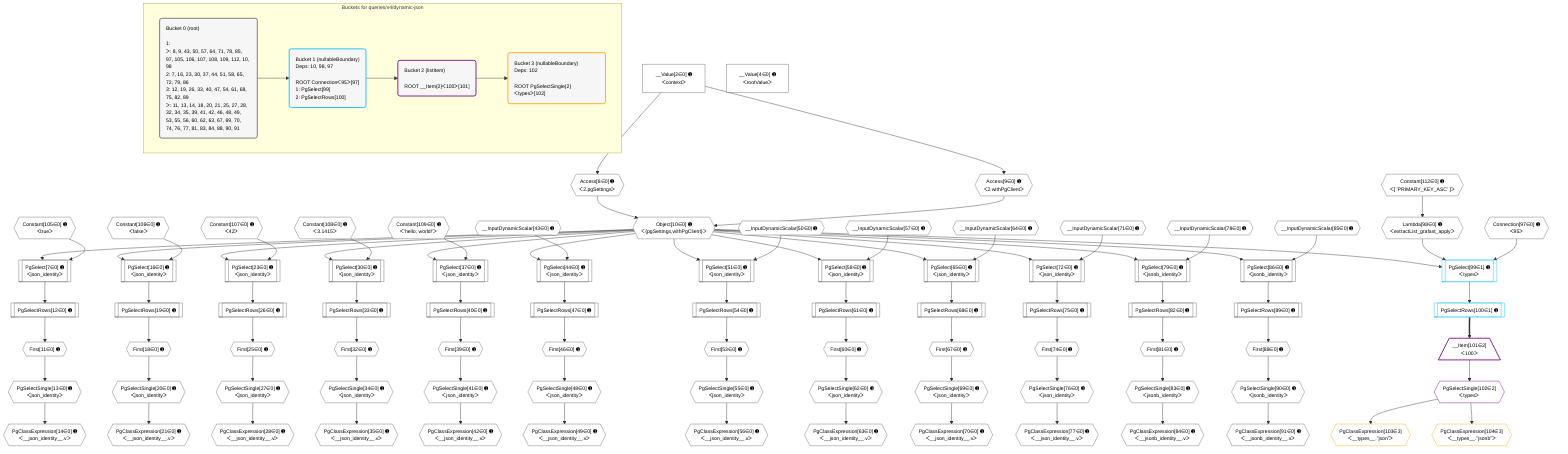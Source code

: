 %%{init: {'themeVariables': { 'fontSize': '12px'}}}%%
graph TD
    classDef path fill:#eee,stroke:#000,color:#000
    classDef plan fill:#fff,stroke-width:1px,color:#000
    classDef itemplan fill:#fff,stroke-width:2px,color:#000
    classDef unbatchedplan fill:#dff,stroke-width:1px,color:#000
    classDef sideeffectplan fill:#fcc,stroke-width:2px,color:#000
    classDef bucket fill:#f6f6f6,color:#000,stroke-width:2px,text-align:left


    %% plan dependencies
    PgSelect7[["PgSelect[7∈0] ➊<br />ᐸjson_identityᐳ"]]:::plan
    Object10{{"Object[10∈0] ➊<br />ᐸ{pgSettings,withPgClient}ᐳ"}}:::plan
    Constant105{{"Constant[105∈0] ➊<br />ᐸtrueᐳ"}}:::plan
    Object10 & Constant105 --> PgSelect7
    Access8{{"Access[8∈0] ➊<br />ᐸ2.pgSettingsᐳ"}}:::plan
    Access9{{"Access[9∈0] ➊<br />ᐸ2.withPgClientᐳ"}}:::plan
    Access8 & Access9 --> Object10
    PgSelect16[["PgSelect[16∈0] ➊<br />ᐸjson_identityᐳ"]]:::plan
    Constant106{{"Constant[106∈0] ➊<br />ᐸfalseᐳ"}}:::plan
    Object10 & Constant106 --> PgSelect16
    PgSelect23[["PgSelect[23∈0] ➊<br />ᐸjson_identityᐳ"]]:::plan
    Constant107{{"Constant[107∈0] ➊<br />ᐸ42ᐳ"}}:::plan
    Object10 & Constant107 --> PgSelect23
    PgSelect30[["PgSelect[30∈0] ➊<br />ᐸjson_identityᐳ"]]:::plan
    Constant108{{"Constant[108∈0] ➊<br />ᐸ3.1415ᐳ"}}:::plan
    Object10 & Constant108 --> PgSelect30
    PgSelect37[["PgSelect[37∈0] ➊<br />ᐸjson_identityᐳ"]]:::plan
    Constant109{{"Constant[109∈0] ➊<br />ᐸ'hello, world!'ᐳ"}}:::plan
    Object10 & Constant109 --> PgSelect37
    PgSelect44[["PgSelect[44∈0] ➊<br />ᐸjson_identityᐳ"]]:::plan
    __InputDynamicScalar43{{"__InputDynamicScalar[43∈0] ➊"}}:::plan
    Object10 & __InputDynamicScalar43 --> PgSelect44
    PgSelect51[["PgSelect[51∈0] ➊<br />ᐸjson_identityᐳ"]]:::plan
    __InputDynamicScalar50{{"__InputDynamicScalar[50∈0] ➊"}}:::plan
    Object10 & __InputDynamicScalar50 --> PgSelect51
    PgSelect58[["PgSelect[58∈0] ➊<br />ᐸjson_identityᐳ"]]:::plan
    __InputDynamicScalar57{{"__InputDynamicScalar[57∈0] ➊"}}:::plan
    Object10 & __InputDynamicScalar57 --> PgSelect58
    PgSelect65[["PgSelect[65∈0] ➊<br />ᐸjson_identityᐳ"]]:::plan
    __InputDynamicScalar64{{"__InputDynamicScalar[64∈0] ➊"}}:::plan
    Object10 & __InputDynamicScalar64 --> PgSelect65
    PgSelect72[["PgSelect[72∈0] ➊<br />ᐸjson_identityᐳ"]]:::plan
    __InputDynamicScalar71{{"__InputDynamicScalar[71∈0] ➊"}}:::plan
    Object10 & __InputDynamicScalar71 --> PgSelect72
    PgSelect79[["PgSelect[79∈0] ➊<br />ᐸjsonb_identityᐳ"]]:::plan
    __InputDynamicScalar78{{"__InputDynamicScalar[78∈0] ➊"}}:::plan
    Object10 & __InputDynamicScalar78 --> PgSelect79
    PgSelect86[["PgSelect[86∈0] ➊<br />ᐸjsonb_identityᐳ"]]:::plan
    __InputDynamicScalar85{{"__InputDynamicScalar[85∈0] ➊"}}:::plan
    Object10 & __InputDynamicScalar85 --> PgSelect86
    __Value2["__Value[2∈0] ➊<br />ᐸcontextᐳ"]:::plan
    __Value2 --> Access8
    __Value2 --> Access9
    First11{{"First[11∈0] ➊"}}:::plan
    PgSelectRows12[["PgSelectRows[12∈0] ➊"]]:::plan
    PgSelectRows12 --> First11
    PgSelect7 --> PgSelectRows12
    PgSelectSingle13{{"PgSelectSingle[13∈0] ➊<br />ᐸjson_identityᐳ"}}:::plan
    First11 --> PgSelectSingle13
    PgClassExpression14{{"PgClassExpression[14∈0] ➊<br />ᐸ__json_identity__.vᐳ"}}:::plan
    PgSelectSingle13 --> PgClassExpression14
    First18{{"First[18∈0] ➊"}}:::plan
    PgSelectRows19[["PgSelectRows[19∈0] ➊"]]:::plan
    PgSelectRows19 --> First18
    PgSelect16 --> PgSelectRows19
    PgSelectSingle20{{"PgSelectSingle[20∈0] ➊<br />ᐸjson_identityᐳ"}}:::plan
    First18 --> PgSelectSingle20
    PgClassExpression21{{"PgClassExpression[21∈0] ➊<br />ᐸ__json_identity__.vᐳ"}}:::plan
    PgSelectSingle20 --> PgClassExpression21
    First25{{"First[25∈0] ➊"}}:::plan
    PgSelectRows26[["PgSelectRows[26∈0] ➊"]]:::plan
    PgSelectRows26 --> First25
    PgSelect23 --> PgSelectRows26
    PgSelectSingle27{{"PgSelectSingle[27∈0] ➊<br />ᐸjson_identityᐳ"}}:::plan
    First25 --> PgSelectSingle27
    PgClassExpression28{{"PgClassExpression[28∈0] ➊<br />ᐸ__json_identity__.vᐳ"}}:::plan
    PgSelectSingle27 --> PgClassExpression28
    First32{{"First[32∈0] ➊"}}:::plan
    PgSelectRows33[["PgSelectRows[33∈0] ➊"]]:::plan
    PgSelectRows33 --> First32
    PgSelect30 --> PgSelectRows33
    PgSelectSingle34{{"PgSelectSingle[34∈0] ➊<br />ᐸjson_identityᐳ"}}:::plan
    First32 --> PgSelectSingle34
    PgClassExpression35{{"PgClassExpression[35∈0] ➊<br />ᐸ__json_identity__.vᐳ"}}:::plan
    PgSelectSingle34 --> PgClassExpression35
    First39{{"First[39∈0] ➊"}}:::plan
    PgSelectRows40[["PgSelectRows[40∈0] ➊"]]:::plan
    PgSelectRows40 --> First39
    PgSelect37 --> PgSelectRows40
    PgSelectSingle41{{"PgSelectSingle[41∈0] ➊<br />ᐸjson_identityᐳ"}}:::plan
    First39 --> PgSelectSingle41
    PgClassExpression42{{"PgClassExpression[42∈0] ➊<br />ᐸ__json_identity__.vᐳ"}}:::plan
    PgSelectSingle41 --> PgClassExpression42
    First46{{"First[46∈0] ➊"}}:::plan
    PgSelectRows47[["PgSelectRows[47∈0] ➊"]]:::plan
    PgSelectRows47 --> First46
    PgSelect44 --> PgSelectRows47
    PgSelectSingle48{{"PgSelectSingle[48∈0] ➊<br />ᐸjson_identityᐳ"}}:::plan
    First46 --> PgSelectSingle48
    PgClassExpression49{{"PgClassExpression[49∈0] ➊<br />ᐸ__json_identity__.vᐳ"}}:::plan
    PgSelectSingle48 --> PgClassExpression49
    First53{{"First[53∈0] ➊"}}:::plan
    PgSelectRows54[["PgSelectRows[54∈0] ➊"]]:::plan
    PgSelectRows54 --> First53
    PgSelect51 --> PgSelectRows54
    PgSelectSingle55{{"PgSelectSingle[55∈0] ➊<br />ᐸjson_identityᐳ"}}:::plan
    First53 --> PgSelectSingle55
    PgClassExpression56{{"PgClassExpression[56∈0] ➊<br />ᐸ__json_identity__.vᐳ"}}:::plan
    PgSelectSingle55 --> PgClassExpression56
    First60{{"First[60∈0] ➊"}}:::plan
    PgSelectRows61[["PgSelectRows[61∈0] ➊"]]:::plan
    PgSelectRows61 --> First60
    PgSelect58 --> PgSelectRows61
    PgSelectSingle62{{"PgSelectSingle[62∈0] ➊<br />ᐸjson_identityᐳ"}}:::plan
    First60 --> PgSelectSingle62
    PgClassExpression63{{"PgClassExpression[63∈0] ➊<br />ᐸ__json_identity__.vᐳ"}}:::plan
    PgSelectSingle62 --> PgClassExpression63
    First67{{"First[67∈0] ➊"}}:::plan
    PgSelectRows68[["PgSelectRows[68∈0] ➊"]]:::plan
    PgSelectRows68 --> First67
    PgSelect65 --> PgSelectRows68
    PgSelectSingle69{{"PgSelectSingle[69∈0] ➊<br />ᐸjson_identityᐳ"}}:::plan
    First67 --> PgSelectSingle69
    PgClassExpression70{{"PgClassExpression[70∈0] ➊<br />ᐸ__json_identity__.vᐳ"}}:::plan
    PgSelectSingle69 --> PgClassExpression70
    First74{{"First[74∈0] ➊"}}:::plan
    PgSelectRows75[["PgSelectRows[75∈0] ➊"]]:::plan
    PgSelectRows75 --> First74
    PgSelect72 --> PgSelectRows75
    PgSelectSingle76{{"PgSelectSingle[76∈0] ➊<br />ᐸjson_identityᐳ"}}:::plan
    First74 --> PgSelectSingle76
    PgClassExpression77{{"PgClassExpression[77∈0] ➊<br />ᐸ__json_identity__.vᐳ"}}:::plan
    PgSelectSingle76 --> PgClassExpression77
    First81{{"First[81∈0] ➊"}}:::plan
    PgSelectRows82[["PgSelectRows[82∈0] ➊"]]:::plan
    PgSelectRows82 --> First81
    PgSelect79 --> PgSelectRows82
    PgSelectSingle83{{"PgSelectSingle[83∈0] ➊<br />ᐸjsonb_identityᐳ"}}:::plan
    First81 --> PgSelectSingle83
    PgClassExpression84{{"PgClassExpression[84∈0] ➊<br />ᐸ__jsonb_identity__.vᐳ"}}:::plan
    PgSelectSingle83 --> PgClassExpression84
    First88{{"First[88∈0] ➊"}}:::plan
    PgSelectRows89[["PgSelectRows[89∈0] ➊"]]:::plan
    PgSelectRows89 --> First88
    PgSelect86 --> PgSelectRows89
    PgSelectSingle90{{"PgSelectSingle[90∈0] ➊<br />ᐸjsonb_identityᐳ"}}:::plan
    First88 --> PgSelectSingle90
    PgClassExpression91{{"PgClassExpression[91∈0] ➊<br />ᐸ__jsonb_identity__.vᐳ"}}:::plan
    PgSelectSingle90 --> PgClassExpression91
    Lambda98{{"Lambda[98∈0] ➊<br />ᐸextractList_grafast_applyᐳ"}}:::plan
    Constant112{{"Constant[112∈0] ➊<br />ᐸ[ 'PRIMARY_KEY_ASC' ]ᐳ"}}:::plan
    Constant112 --> Lambda98
    __Value4["__Value[4∈0] ➊<br />ᐸrootValueᐳ"]:::plan
    Connection97{{"Connection[97∈0] ➊<br />ᐸ95ᐳ"}}:::plan
    PgSelect99[["PgSelect[99∈1] ➊<br />ᐸtypesᐳ"]]:::plan
    Object10 & Lambda98 & Connection97 --> PgSelect99
    PgSelectRows100[["PgSelectRows[100∈1] ➊"]]:::plan
    PgSelect99 --> PgSelectRows100
    __Item101[/"__Item[101∈2]<br />ᐸ100ᐳ"\]:::itemplan
    PgSelectRows100 ==> __Item101
    PgSelectSingle102{{"PgSelectSingle[102∈2]<br />ᐸtypesᐳ"}}:::plan
    __Item101 --> PgSelectSingle102
    PgClassExpression103{{"PgClassExpression[103∈3]<br />ᐸ__types__.”json”ᐳ"}}:::plan
    PgSelectSingle102 --> PgClassExpression103
    PgClassExpression104{{"PgClassExpression[104∈3]<br />ᐸ__types__.”jsonb”ᐳ"}}:::plan
    PgSelectSingle102 --> PgClassExpression104

    %% define steps

    subgraph "Buckets for queries/v4/dynamic-json"
    Bucket0("Bucket 0 (root)<br /><br />1: <br />ᐳ: 8, 9, 43, 50, 57, 64, 71, 78, 85, 97, 105, 106, 107, 108, 109, 112, 10, 98<br />2: 7, 16, 23, 30, 37, 44, 51, 58, 65, 72, 79, 86<br />3: 12, 19, 26, 33, 40, 47, 54, 61, 68, 75, 82, 89<br />ᐳ: 11, 13, 14, 18, 20, 21, 25, 27, 28, 32, 34, 35, 39, 41, 42, 46, 48, 49, 53, 55, 56, 60, 62, 63, 67, 69, 70, 74, 76, 77, 81, 83, 84, 88, 90, 91"):::bucket
    classDef bucket0 stroke:#696969
    class Bucket0,__Value2,__Value4,PgSelect7,Access8,Access9,Object10,First11,PgSelectRows12,PgSelectSingle13,PgClassExpression14,PgSelect16,First18,PgSelectRows19,PgSelectSingle20,PgClassExpression21,PgSelect23,First25,PgSelectRows26,PgSelectSingle27,PgClassExpression28,PgSelect30,First32,PgSelectRows33,PgSelectSingle34,PgClassExpression35,PgSelect37,First39,PgSelectRows40,PgSelectSingle41,PgClassExpression42,__InputDynamicScalar43,PgSelect44,First46,PgSelectRows47,PgSelectSingle48,PgClassExpression49,__InputDynamicScalar50,PgSelect51,First53,PgSelectRows54,PgSelectSingle55,PgClassExpression56,__InputDynamicScalar57,PgSelect58,First60,PgSelectRows61,PgSelectSingle62,PgClassExpression63,__InputDynamicScalar64,PgSelect65,First67,PgSelectRows68,PgSelectSingle69,PgClassExpression70,__InputDynamicScalar71,PgSelect72,First74,PgSelectRows75,PgSelectSingle76,PgClassExpression77,__InputDynamicScalar78,PgSelect79,First81,PgSelectRows82,PgSelectSingle83,PgClassExpression84,__InputDynamicScalar85,PgSelect86,First88,PgSelectRows89,PgSelectSingle90,PgClassExpression91,Connection97,Lambda98,Constant105,Constant106,Constant107,Constant108,Constant109,Constant112 bucket0
    Bucket1("Bucket 1 (nullableBoundary)<br />Deps: 10, 98, 97<br /><br />ROOT Connectionᐸ95ᐳ[97]<br />1: PgSelect[99]<br />2: PgSelectRows[100]"):::bucket
    classDef bucket1 stroke:#00bfff
    class Bucket1,PgSelect99,PgSelectRows100 bucket1
    Bucket2("Bucket 2 (listItem)<br /><br />ROOT __Item{2}ᐸ100ᐳ[101]"):::bucket
    classDef bucket2 stroke:#7f007f
    class Bucket2,__Item101,PgSelectSingle102 bucket2
    Bucket3("Bucket 3 (nullableBoundary)<br />Deps: 102<br /><br />ROOT PgSelectSingle{2}ᐸtypesᐳ[102]"):::bucket
    classDef bucket3 stroke:#ffa500
    class Bucket3,PgClassExpression103,PgClassExpression104 bucket3
    Bucket0 --> Bucket1
    Bucket1 --> Bucket2
    Bucket2 --> Bucket3
    end
